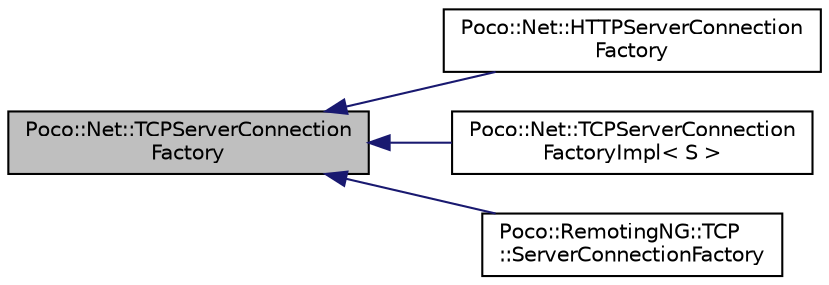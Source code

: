 digraph "Poco::Net::TCPServerConnectionFactory"
{
 // LATEX_PDF_SIZE
  edge [fontname="Helvetica",fontsize="10",labelfontname="Helvetica",labelfontsize="10"];
  node [fontname="Helvetica",fontsize="10",shape=record];
  rankdir="LR";
  Node1 [label="Poco::Net::TCPServerConnection\lFactory",height=0.2,width=0.4,color="black", fillcolor="grey75", style="filled", fontcolor="black",tooltip=" "];
  Node1 -> Node2 [dir="back",color="midnightblue",fontsize="10",style="solid"];
  Node2 [label="Poco::Net::HTTPServerConnection\lFactory",height=0.2,width=0.4,color="black", fillcolor="white", style="filled",URL="$classPoco_1_1Net_1_1HTTPServerConnectionFactory.html",tooltip=" "];
  Node1 -> Node3 [dir="back",color="midnightblue",fontsize="10",style="solid"];
  Node3 [label="Poco::Net::TCPServerConnection\lFactoryImpl\< S \>",height=0.2,width=0.4,color="black", fillcolor="white", style="filled",URL="$classPoco_1_1Net_1_1TCPServerConnectionFactoryImpl.html",tooltip=" "];
  Node1 -> Node4 [dir="back",color="midnightblue",fontsize="10",style="solid"];
  Node4 [label="Poco::RemotingNG::TCP\l::ServerConnectionFactory",height=0.2,width=0.4,color="black", fillcolor="white", style="filled",URL="$classPoco_1_1RemotingNG_1_1TCP_1_1ServerConnectionFactory.html",tooltip="The TCPServerConnectionFactory for RemotingNG TCP Transport connections."];
}
